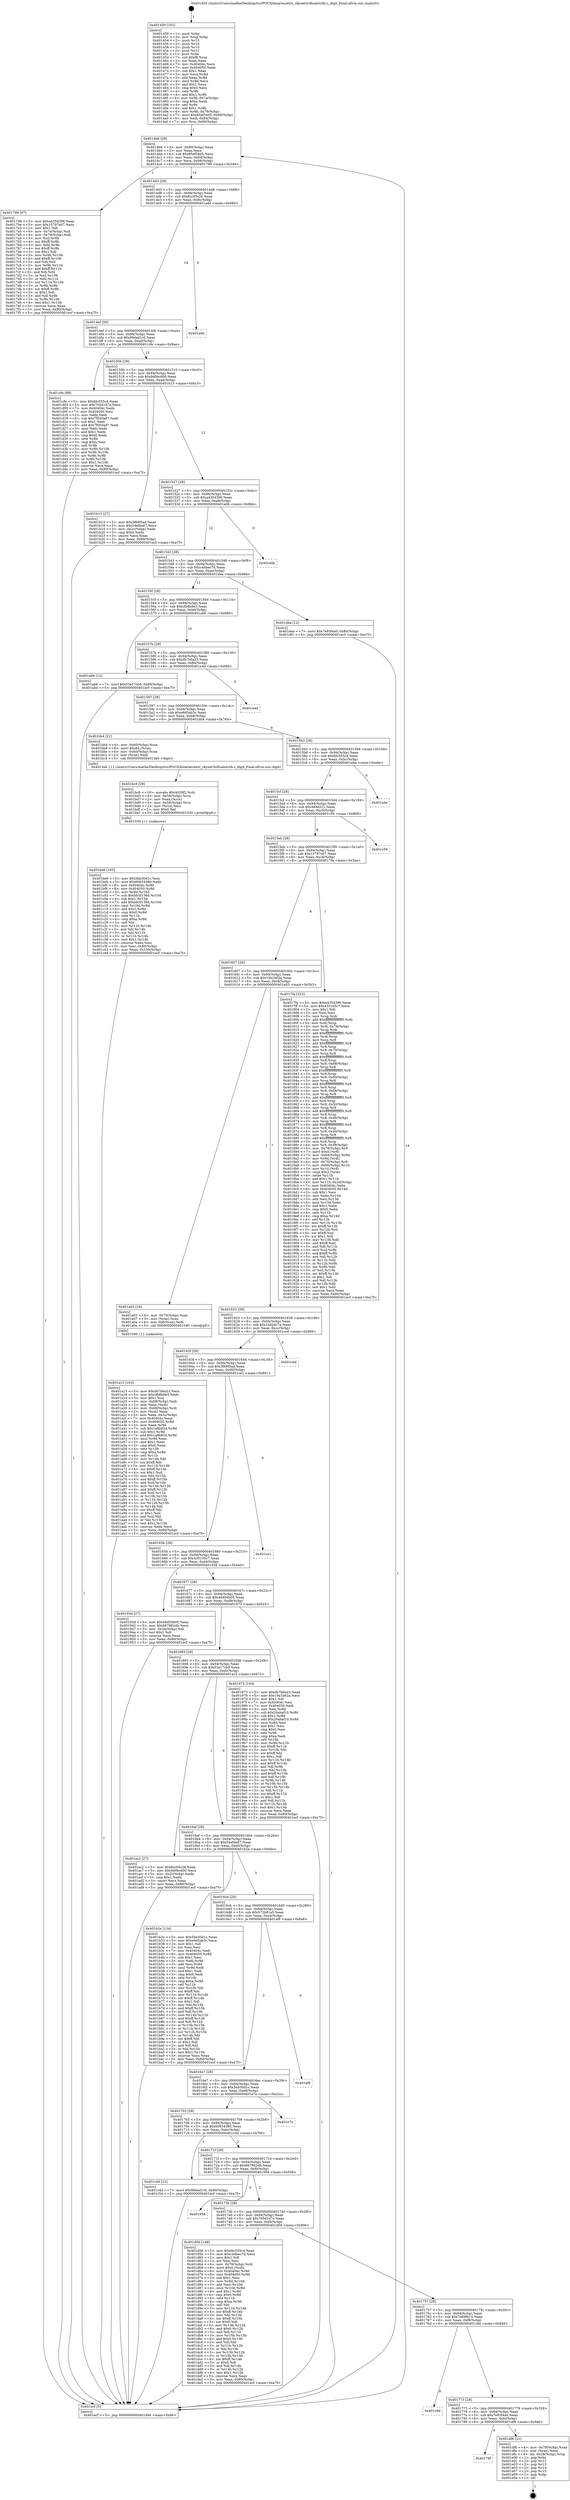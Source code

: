 digraph "0x401450" {
  label = "0x401450 (/mnt/c/Users/mathe/Desktop/tcc/POCII/binaries/extr_skynet3rdlualstrlib.c_digit_Final-ollvm.out::main(0))"
  labelloc = "t"
  node[shape=record]

  Entry [label="",width=0.3,height=0.3,shape=circle,fillcolor=black,style=filled]
  "0x4014b6" [label="{
     0x4014b6 [29]\l
     | [instrs]\l
     &nbsp;&nbsp;0x4014b6 \<+3\>: mov -0x80(%rbp),%eax\l
     &nbsp;&nbsp;0x4014b9 \<+2\>: mov %eax,%ecx\l
     &nbsp;&nbsp;0x4014bb \<+6\>: sub $0x85ef34d5,%ecx\l
     &nbsp;&nbsp;0x4014c1 \<+6\>: mov %eax,-0x94(%rbp)\l
     &nbsp;&nbsp;0x4014c7 \<+6\>: mov %ecx,-0x98(%rbp)\l
     &nbsp;&nbsp;0x4014cd \<+6\>: je 0000000000401799 \<main+0x349\>\l
  }"]
  "0x401799" [label="{
     0x401799 [97]\l
     | [instrs]\l
     &nbsp;&nbsp;0x401799 \<+5\>: mov $0xa4354396,%eax\l
     &nbsp;&nbsp;0x40179e \<+5\>: mov $0x15797e07,%ecx\l
     &nbsp;&nbsp;0x4017a3 \<+2\>: mov $0x1,%dl\l
     &nbsp;&nbsp;0x4017a5 \<+4\>: mov -0x7a(%rbp),%sil\l
     &nbsp;&nbsp;0x4017a9 \<+4\>: mov -0x79(%rbp),%dil\l
     &nbsp;&nbsp;0x4017ad \<+3\>: mov %sil,%r8b\l
     &nbsp;&nbsp;0x4017b0 \<+4\>: xor $0xff,%r8b\l
     &nbsp;&nbsp;0x4017b4 \<+3\>: mov %dil,%r9b\l
     &nbsp;&nbsp;0x4017b7 \<+4\>: xor $0xff,%r9b\l
     &nbsp;&nbsp;0x4017bb \<+3\>: xor $0x1,%dl\l
     &nbsp;&nbsp;0x4017be \<+3\>: mov %r8b,%r10b\l
     &nbsp;&nbsp;0x4017c1 \<+4\>: and $0xff,%r10b\l
     &nbsp;&nbsp;0x4017c5 \<+3\>: and %dl,%sil\l
     &nbsp;&nbsp;0x4017c8 \<+3\>: mov %r9b,%r11b\l
     &nbsp;&nbsp;0x4017cb \<+4\>: and $0xff,%r11b\l
     &nbsp;&nbsp;0x4017cf \<+3\>: and %dl,%dil\l
     &nbsp;&nbsp;0x4017d2 \<+3\>: or %sil,%r10b\l
     &nbsp;&nbsp;0x4017d5 \<+3\>: or %dil,%r11b\l
     &nbsp;&nbsp;0x4017d8 \<+3\>: xor %r11b,%r10b\l
     &nbsp;&nbsp;0x4017db \<+3\>: or %r9b,%r8b\l
     &nbsp;&nbsp;0x4017de \<+4\>: xor $0xff,%r8b\l
     &nbsp;&nbsp;0x4017e2 \<+3\>: or $0x1,%dl\l
     &nbsp;&nbsp;0x4017e5 \<+3\>: and %dl,%r8b\l
     &nbsp;&nbsp;0x4017e8 \<+3\>: or %r8b,%r10b\l
     &nbsp;&nbsp;0x4017eb \<+4\>: test $0x1,%r10b\l
     &nbsp;&nbsp;0x4017ef \<+3\>: cmovne %ecx,%eax\l
     &nbsp;&nbsp;0x4017f2 \<+3\>: mov %eax,-0x80(%rbp)\l
     &nbsp;&nbsp;0x4017f5 \<+5\>: jmp 0000000000401ecf \<main+0xa7f\>\l
  }"]
  "0x4014d3" [label="{
     0x4014d3 [28]\l
     | [instrs]\l
     &nbsp;&nbsp;0x4014d3 \<+5\>: jmp 00000000004014d8 \<main+0x88\>\l
     &nbsp;&nbsp;0x4014d8 \<+6\>: mov -0x94(%rbp),%eax\l
     &nbsp;&nbsp;0x4014de \<+5\>: sub $0x8cc05c26,%eax\l
     &nbsp;&nbsp;0x4014e3 \<+6\>: mov %eax,-0x9c(%rbp)\l
     &nbsp;&nbsp;0x4014e9 \<+6\>: je 0000000000401add \<main+0x68d\>\l
  }"]
  "0x401ecf" [label="{
     0x401ecf [5]\l
     | [instrs]\l
     &nbsp;&nbsp;0x401ecf \<+5\>: jmp 00000000004014b6 \<main+0x66\>\l
  }"]
  "0x401450" [label="{
     0x401450 [102]\l
     | [instrs]\l
     &nbsp;&nbsp;0x401450 \<+1\>: push %rbp\l
     &nbsp;&nbsp;0x401451 \<+3\>: mov %rsp,%rbp\l
     &nbsp;&nbsp;0x401454 \<+2\>: push %r15\l
     &nbsp;&nbsp;0x401456 \<+2\>: push %r14\l
     &nbsp;&nbsp;0x401458 \<+2\>: push %r13\l
     &nbsp;&nbsp;0x40145a \<+2\>: push %r12\l
     &nbsp;&nbsp;0x40145c \<+1\>: push %rbx\l
     &nbsp;&nbsp;0x40145d \<+7\>: sub $0xf8,%rsp\l
     &nbsp;&nbsp;0x401464 \<+2\>: xor %eax,%eax\l
     &nbsp;&nbsp;0x401466 \<+7\>: mov 0x40404c,%ecx\l
     &nbsp;&nbsp;0x40146d \<+7\>: mov 0x404050,%edx\l
     &nbsp;&nbsp;0x401474 \<+3\>: sub $0x1,%eax\l
     &nbsp;&nbsp;0x401477 \<+3\>: mov %ecx,%r8d\l
     &nbsp;&nbsp;0x40147a \<+3\>: add %eax,%r8d\l
     &nbsp;&nbsp;0x40147d \<+4\>: imul %r8d,%ecx\l
     &nbsp;&nbsp;0x401481 \<+3\>: and $0x1,%ecx\l
     &nbsp;&nbsp;0x401484 \<+3\>: cmp $0x0,%ecx\l
     &nbsp;&nbsp;0x401487 \<+4\>: sete %r9b\l
     &nbsp;&nbsp;0x40148b \<+4\>: and $0x1,%r9b\l
     &nbsp;&nbsp;0x40148f \<+4\>: mov %r9b,-0x7a(%rbp)\l
     &nbsp;&nbsp;0x401493 \<+3\>: cmp $0xa,%edx\l
     &nbsp;&nbsp;0x401496 \<+4\>: setl %r9b\l
     &nbsp;&nbsp;0x40149a \<+4\>: and $0x1,%r9b\l
     &nbsp;&nbsp;0x40149e \<+4\>: mov %r9b,-0x79(%rbp)\l
     &nbsp;&nbsp;0x4014a2 \<+7\>: movl $0x85ef34d5,-0x80(%rbp)\l
     &nbsp;&nbsp;0x4014a9 \<+6\>: mov %edi,-0x84(%rbp)\l
     &nbsp;&nbsp;0x4014af \<+7\>: mov %rsi,-0x90(%rbp)\l
  }"]
  Exit [label="",width=0.3,height=0.3,shape=circle,fillcolor=black,style=filled,peripheries=2]
  "0x401add" [label="{
     0x401add\l
  }", style=dashed]
  "0x4014ef" [label="{
     0x4014ef [28]\l
     | [instrs]\l
     &nbsp;&nbsp;0x4014ef \<+5\>: jmp 00000000004014f4 \<main+0xa4\>\l
     &nbsp;&nbsp;0x4014f4 \<+6\>: mov -0x94(%rbp),%eax\l
     &nbsp;&nbsp;0x4014fa \<+5\>: sub $0x98dad1c0,%eax\l
     &nbsp;&nbsp;0x4014ff \<+6\>: mov %eax,-0xa0(%rbp)\l
     &nbsp;&nbsp;0x401505 \<+6\>: je 0000000000401cfe \<main+0x8ae\>\l
  }"]
  "0x40178f" [label="{
     0x40178f\l
  }", style=dashed]
  "0x401cfe" [label="{
     0x401cfe [88]\l
     | [instrs]\l
     &nbsp;&nbsp;0x401cfe \<+5\>: mov $0xfdc555c4,%eax\l
     &nbsp;&nbsp;0x401d03 \<+5\>: mov $0x705d1d7e,%ecx\l
     &nbsp;&nbsp;0x401d08 \<+7\>: mov 0x40404c,%edx\l
     &nbsp;&nbsp;0x401d0f \<+7\>: mov 0x404050,%esi\l
     &nbsp;&nbsp;0x401d16 \<+2\>: mov %edx,%edi\l
     &nbsp;&nbsp;0x401d18 \<+6\>: sub $0x7f050a87,%edi\l
     &nbsp;&nbsp;0x401d1e \<+3\>: sub $0x1,%edi\l
     &nbsp;&nbsp;0x401d21 \<+6\>: add $0x7f050a87,%edi\l
     &nbsp;&nbsp;0x401d27 \<+3\>: imul %edi,%edx\l
     &nbsp;&nbsp;0x401d2a \<+3\>: and $0x1,%edx\l
     &nbsp;&nbsp;0x401d2d \<+3\>: cmp $0x0,%edx\l
     &nbsp;&nbsp;0x401d30 \<+4\>: sete %r8b\l
     &nbsp;&nbsp;0x401d34 \<+3\>: cmp $0xa,%esi\l
     &nbsp;&nbsp;0x401d37 \<+4\>: setl %r9b\l
     &nbsp;&nbsp;0x401d3b \<+3\>: mov %r8b,%r10b\l
     &nbsp;&nbsp;0x401d3e \<+3\>: and %r9b,%r10b\l
     &nbsp;&nbsp;0x401d41 \<+3\>: xor %r9b,%r8b\l
     &nbsp;&nbsp;0x401d44 \<+3\>: or %r8b,%r10b\l
     &nbsp;&nbsp;0x401d47 \<+4\>: test $0x1,%r10b\l
     &nbsp;&nbsp;0x401d4b \<+3\>: cmovne %ecx,%eax\l
     &nbsp;&nbsp;0x401d4e \<+3\>: mov %eax,-0x80(%rbp)\l
     &nbsp;&nbsp;0x401d51 \<+5\>: jmp 0000000000401ecf \<main+0xa7f\>\l
  }"]
  "0x40150b" [label="{
     0x40150b [28]\l
     | [instrs]\l
     &nbsp;&nbsp;0x40150b \<+5\>: jmp 0000000000401510 \<main+0xc0\>\l
     &nbsp;&nbsp;0x401510 \<+6\>: mov -0x94(%rbp),%eax\l
     &nbsp;&nbsp;0x401516 \<+5\>: sub $0x9d0bc600,%eax\l
     &nbsp;&nbsp;0x40151b \<+6\>: mov %eax,-0xa4(%rbp)\l
     &nbsp;&nbsp;0x401521 \<+6\>: je 0000000000401b13 \<main+0x6c3\>\l
  }"]
  "0x401df6" [label="{
     0x401df6 [21]\l
     | [instrs]\l
     &nbsp;&nbsp;0x401df6 \<+4\>: mov -0x78(%rbp),%rax\l
     &nbsp;&nbsp;0x401dfa \<+2\>: mov (%rax),%eax\l
     &nbsp;&nbsp;0x401dfc \<+4\>: lea -0x28(%rbp),%rsp\l
     &nbsp;&nbsp;0x401e00 \<+1\>: pop %rbx\l
     &nbsp;&nbsp;0x401e01 \<+2\>: pop %r12\l
     &nbsp;&nbsp;0x401e03 \<+2\>: pop %r13\l
     &nbsp;&nbsp;0x401e05 \<+2\>: pop %r14\l
     &nbsp;&nbsp;0x401e07 \<+2\>: pop %r15\l
     &nbsp;&nbsp;0x401e09 \<+1\>: pop %rbp\l
     &nbsp;&nbsp;0x401e0a \<+1\>: ret\l
  }"]
  "0x401b13" [label="{
     0x401b13 [27]\l
     | [instrs]\l
     &nbsp;&nbsp;0x401b13 \<+5\>: mov $0x3f68f5ad,%eax\l
     &nbsp;&nbsp;0x401b18 \<+5\>: mov $0x54efda67,%ecx\l
     &nbsp;&nbsp;0x401b1d \<+3\>: mov -0x2c(%rbp),%edx\l
     &nbsp;&nbsp;0x401b20 \<+3\>: cmp $0x0,%edx\l
     &nbsp;&nbsp;0x401b23 \<+3\>: cmove %ecx,%eax\l
     &nbsp;&nbsp;0x401b26 \<+3\>: mov %eax,-0x80(%rbp)\l
     &nbsp;&nbsp;0x401b29 \<+5\>: jmp 0000000000401ecf \<main+0xa7f\>\l
  }"]
  "0x401527" [label="{
     0x401527 [28]\l
     | [instrs]\l
     &nbsp;&nbsp;0x401527 \<+5\>: jmp 000000000040152c \<main+0xdc\>\l
     &nbsp;&nbsp;0x40152c \<+6\>: mov -0x94(%rbp),%eax\l
     &nbsp;&nbsp;0x401532 \<+5\>: sub $0xa4354396,%eax\l
     &nbsp;&nbsp;0x401537 \<+6\>: mov %eax,-0xa8(%rbp)\l
     &nbsp;&nbsp;0x40153d \<+6\>: je 0000000000401e0b \<main+0x9bb\>\l
  }"]
  "0x401773" [label="{
     0x401773 [28]\l
     | [instrs]\l
     &nbsp;&nbsp;0x401773 \<+5\>: jmp 0000000000401778 \<main+0x328\>\l
     &nbsp;&nbsp;0x401778 \<+6\>: mov -0x94(%rbp),%eax\l
     &nbsp;&nbsp;0x40177e \<+5\>: sub $0x7e93f4a0,%eax\l
     &nbsp;&nbsp;0x401783 \<+6\>: mov %eax,-0xfc(%rbp)\l
     &nbsp;&nbsp;0x401789 \<+6\>: je 0000000000401df6 \<main+0x9a6\>\l
  }"]
  "0x401e0b" [label="{
     0x401e0b\l
  }", style=dashed]
  "0x401543" [label="{
     0x401543 [28]\l
     | [instrs]\l
     &nbsp;&nbsp;0x401543 \<+5\>: jmp 0000000000401548 \<main+0xf8\>\l
     &nbsp;&nbsp;0x401548 \<+6\>: mov -0x94(%rbp),%eax\l
     &nbsp;&nbsp;0x40154e \<+5\>: sub $0xc44bec7d,%eax\l
     &nbsp;&nbsp;0x401553 \<+6\>: mov %eax,-0xac(%rbp)\l
     &nbsp;&nbsp;0x401559 \<+6\>: je 0000000000401dea \<main+0x99a\>\l
  }"]
  "0x401c9d" [label="{
     0x401c9d\l
  }", style=dashed]
  "0x401dea" [label="{
     0x401dea [12]\l
     | [instrs]\l
     &nbsp;&nbsp;0x401dea \<+7\>: movl $0x7e93f4a0,-0x80(%rbp)\l
     &nbsp;&nbsp;0x401df1 \<+5\>: jmp 0000000000401ecf \<main+0xa7f\>\l
  }"]
  "0x40155f" [label="{
     0x40155f [28]\l
     | [instrs]\l
     &nbsp;&nbsp;0x40155f \<+5\>: jmp 0000000000401564 \<main+0x114\>\l
     &nbsp;&nbsp;0x401564 \<+6\>: mov -0x94(%rbp),%eax\l
     &nbsp;&nbsp;0x40156a \<+5\>: sub $0xcfb8b9e3,%eax\l
     &nbsp;&nbsp;0x40156f \<+6\>: mov %eax,-0xb0(%rbp)\l
     &nbsp;&nbsp;0x401575 \<+6\>: je 0000000000401ab6 \<main+0x666\>\l
  }"]
  "0x401757" [label="{
     0x401757 [28]\l
     | [instrs]\l
     &nbsp;&nbsp;0x401757 \<+5\>: jmp 000000000040175c \<main+0x30c\>\l
     &nbsp;&nbsp;0x40175c \<+6\>: mov -0x94(%rbp),%eax\l
     &nbsp;&nbsp;0x401762 \<+5\>: sub $0x7b89f414,%eax\l
     &nbsp;&nbsp;0x401767 \<+6\>: mov %eax,-0xf8(%rbp)\l
     &nbsp;&nbsp;0x40176d \<+6\>: je 0000000000401c9d \<main+0x84d\>\l
  }"]
  "0x401ab6" [label="{
     0x401ab6 [12]\l
     | [instrs]\l
     &nbsp;&nbsp;0x401ab6 \<+7\>: movl $0x53a17cb0,-0x80(%rbp)\l
     &nbsp;&nbsp;0x401abd \<+5\>: jmp 0000000000401ecf \<main+0xa7f\>\l
  }"]
  "0x40157b" [label="{
     0x40157b [28]\l
     | [instrs]\l
     &nbsp;&nbsp;0x40157b \<+5\>: jmp 0000000000401580 \<main+0x130\>\l
     &nbsp;&nbsp;0x401580 \<+6\>: mov -0x94(%rbp),%eax\l
     &nbsp;&nbsp;0x401586 \<+5\>: sub $0xdb7b6a23,%eax\l
     &nbsp;&nbsp;0x40158b \<+6\>: mov %eax,-0xb4(%rbp)\l
     &nbsp;&nbsp;0x401591 \<+6\>: je 0000000000401e4d \<main+0x9fd\>\l
  }"]
  "0x401d56" [label="{
     0x401d56 [148]\l
     | [instrs]\l
     &nbsp;&nbsp;0x401d56 \<+5\>: mov $0xfdc555c4,%eax\l
     &nbsp;&nbsp;0x401d5b \<+5\>: mov $0xc44bec7d,%ecx\l
     &nbsp;&nbsp;0x401d60 \<+2\>: mov $0x1,%dl\l
     &nbsp;&nbsp;0x401d62 \<+2\>: xor %esi,%esi\l
     &nbsp;&nbsp;0x401d64 \<+4\>: mov -0x78(%rbp),%rdi\l
     &nbsp;&nbsp;0x401d68 \<+6\>: movl $0x0,(%rdi)\l
     &nbsp;&nbsp;0x401d6e \<+8\>: mov 0x40404c,%r8d\l
     &nbsp;&nbsp;0x401d76 \<+8\>: mov 0x404050,%r9d\l
     &nbsp;&nbsp;0x401d7e \<+3\>: sub $0x1,%esi\l
     &nbsp;&nbsp;0x401d81 \<+3\>: mov %r8d,%r10d\l
     &nbsp;&nbsp;0x401d84 \<+3\>: add %esi,%r10d\l
     &nbsp;&nbsp;0x401d87 \<+4\>: imul %r10d,%r8d\l
     &nbsp;&nbsp;0x401d8b \<+4\>: and $0x1,%r8d\l
     &nbsp;&nbsp;0x401d8f \<+4\>: cmp $0x0,%r8d\l
     &nbsp;&nbsp;0x401d93 \<+4\>: sete %r11b\l
     &nbsp;&nbsp;0x401d97 \<+4\>: cmp $0xa,%r9d\l
     &nbsp;&nbsp;0x401d9b \<+3\>: setl %bl\l
     &nbsp;&nbsp;0x401d9e \<+3\>: mov %r11b,%r14b\l
     &nbsp;&nbsp;0x401da1 \<+4\>: xor $0xff,%r14b\l
     &nbsp;&nbsp;0x401da5 \<+3\>: mov %bl,%r15b\l
     &nbsp;&nbsp;0x401da8 \<+4\>: xor $0xff,%r15b\l
     &nbsp;&nbsp;0x401dac \<+3\>: xor $0x0,%dl\l
     &nbsp;&nbsp;0x401daf \<+3\>: mov %r14b,%r12b\l
     &nbsp;&nbsp;0x401db2 \<+4\>: and $0x0,%r12b\l
     &nbsp;&nbsp;0x401db6 \<+3\>: and %dl,%r11b\l
     &nbsp;&nbsp;0x401db9 \<+3\>: mov %r15b,%r13b\l
     &nbsp;&nbsp;0x401dbc \<+4\>: and $0x0,%r13b\l
     &nbsp;&nbsp;0x401dc0 \<+2\>: and %dl,%bl\l
     &nbsp;&nbsp;0x401dc2 \<+3\>: or %r11b,%r12b\l
     &nbsp;&nbsp;0x401dc5 \<+3\>: or %bl,%r13b\l
     &nbsp;&nbsp;0x401dc8 \<+3\>: xor %r13b,%r12b\l
     &nbsp;&nbsp;0x401dcb \<+3\>: or %r15b,%r14b\l
     &nbsp;&nbsp;0x401dce \<+4\>: xor $0xff,%r14b\l
     &nbsp;&nbsp;0x401dd2 \<+3\>: or $0x0,%dl\l
     &nbsp;&nbsp;0x401dd5 \<+3\>: and %dl,%r14b\l
     &nbsp;&nbsp;0x401dd8 \<+3\>: or %r14b,%r12b\l
     &nbsp;&nbsp;0x401ddb \<+4\>: test $0x1,%r12b\l
     &nbsp;&nbsp;0x401ddf \<+3\>: cmovne %ecx,%eax\l
     &nbsp;&nbsp;0x401de2 \<+3\>: mov %eax,-0x80(%rbp)\l
     &nbsp;&nbsp;0x401de5 \<+5\>: jmp 0000000000401ecf \<main+0xa7f\>\l
  }"]
  "0x401e4d" [label="{
     0x401e4d\l
  }", style=dashed]
  "0x401597" [label="{
     0x401597 [28]\l
     | [instrs]\l
     &nbsp;&nbsp;0x401597 \<+5\>: jmp 000000000040159c \<main+0x14c\>\l
     &nbsp;&nbsp;0x40159c \<+6\>: mov -0x94(%rbp),%eax\l
     &nbsp;&nbsp;0x4015a2 \<+5\>: sub $0xe6d5ab3c,%eax\l
     &nbsp;&nbsp;0x4015a7 \<+6\>: mov %eax,-0xb8(%rbp)\l
     &nbsp;&nbsp;0x4015ad \<+6\>: je 0000000000401bb4 \<main+0x764\>\l
  }"]
  "0x40173b" [label="{
     0x40173b [28]\l
     | [instrs]\l
     &nbsp;&nbsp;0x40173b \<+5\>: jmp 0000000000401740 \<main+0x2f0\>\l
     &nbsp;&nbsp;0x401740 \<+6\>: mov -0x94(%rbp),%eax\l
     &nbsp;&nbsp;0x401746 \<+5\>: sub $0x705d1d7e,%eax\l
     &nbsp;&nbsp;0x40174b \<+6\>: mov %eax,-0xf4(%rbp)\l
     &nbsp;&nbsp;0x401751 \<+6\>: je 0000000000401d56 \<main+0x906\>\l
  }"]
  "0x401bb4" [label="{
     0x401bb4 [21]\l
     | [instrs]\l
     &nbsp;&nbsp;0x401bb4 \<+4\>: mov -0x60(%rbp),%rax\l
     &nbsp;&nbsp;0x401bb8 \<+6\>: movl $0x64,(%rax)\l
     &nbsp;&nbsp;0x401bbe \<+4\>: mov -0x60(%rbp),%rax\l
     &nbsp;&nbsp;0x401bc2 \<+2\>: mov (%rax),%edi\l
     &nbsp;&nbsp;0x401bc4 \<+5\>: call 00000000004013a0 \<digit\>\l
     | [calls]\l
     &nbsp;&nbsp;0x4013a0 \{1\} (/mnt/c/Users/mathe/Desktop/tcc/POCII/binaries/extr_skynet3rdlualstrlib.c_digit_Final-ollvm.out::digit)\l
  }"]
  "0x4015b3" [label="{
     0x4015b3 [28]\l
     | [instrs]\l
     &nbsp;&nbsp;0x4015b3 \<+5\>: jmp 00000000004015b8 \<main+0x168\>\l
     &nbsp;&nbsp;0x4015b8 \<+6\>: mov -0x94(%rbp),%eax\l
     &nbsp;&nbsp;0x4015be \<+5\>: sub $0xfdc555c4,%eax\l
     &nbsp;&nbsp;0x4015c3 \<+6\>: mov %eax,-0xbc(%rbp)\l
     &nbsp;&nbsp;0x4015c9 \<+6\>: je 0000000000401ebe \<main+0xa6e\>\l
  }"]
  "0x401958" [label="{
     0x401958\l
  }", style=dashed]
  "0x401ebe" [label="{
     0x401ebe\l
  }", style=dashed]
  "0x4015cf" [label="{
     0x4015cf [28]\l
     | [instrs]\l
     &nbsp;&nbsp;0x4015cf \<+5\>: jmp 00000000004015d4 \<main+0x184\>\l
     &nbsp;&nbsp;0x4015d4 \<+6\>: mov -0x94(%rbp),%eax\l
     &nbsp;&nbsp;0x4015da \<+5\>: sub $0x489d221,%eax\l
     &nbsp;&nbsp;0x4015df \<+6\>: mov %eax,-0xc0(%rbp)\l
     &nbsp;&nbsp;0x4015e5 \<+6\>: je 0000000000401c59 \<main+0x809\>\l
  }"]
  "0x40171f" [label="{
     0x40171f [28]\l
     | [instrs]\l
     &nbsp;&nbsp;0x40171f \<+5\>: jmp 0000000000401724 \<main+0x2d4\>\l
     &nbsp;&nbsp;0x401724 \<+6\>: mov -0x94(%rbp),%eax\l
     &nbsp;&nbsp;0x40172a \<+5\>: sub $0x667862db,%eax\l
     &nbsp;&nbsp;0x40172f \<+6\>: mov %eax,-0xf0(%rbp)\l
     &nbsp;&nbsp;0x401735 \<+6\>: je 0000000000401958 \<main+0x508\>\l
  }"]
  "0x401c59" [label="{
     0x401c59\l
  }", style=dashed]
  "0x4015eb" [label="{
     0x4015eb [28]\l
     | [instrs]\l
     &nbsp;&nbsp;0x4015eb \<+5\>: jmp 00000000004015f0 \<main+0x1a0\>\l
     &nbsp;&nbsp;0x4015f0 \<+6\>: mov -0x94(%rbp),%eax\l
     &nbsp;&nbsp;0x4015f6 \<+5\>: sub $0x15797e07,%eax\l
     &nbsp;&nbsp;0x4015fb \<+6\>: mov %eax,-0xc4(%rbp)\l
     &nbsp;&nbsp;0x401601 \<+6\>: je 00000000004017fa \<main+0x3aa\>\l
  }"]
  "0x401c4d" [label="{
     0x401c4d [12]\l
     | [instrs]\l
     &nbsp;&nbsp;0x401c4d \<+7\>: movl $0x98dad1c0,-0x80(%rbp)\l
     &nbsp;&nbsp;0x401c54 \<+5\>: jmp 0000000000401ecf \<main+0xa7f\>\l
  }"]
  "0x4017fa" [label="{
     0x4017fa [323]\l
     | [instrs]\l
     &nbsp;&nbsp;0x4017fa \<+5\>: mov $0xa4354396,%eax\l
     &nbsp;&nbsp;0x4017ff \<+5\>: mov $0x435105c7,%ecx\l
     &nbsp;&nbsp;0x401804 \<+2\>: mov $0x1,%dl\l
     &nbsp;&nbsp;0x401806 \<+2\>: xor %esi,%esi\l
     &nbsp;&nbsp;0x401808 \<+3\>: mov %rsp,%rdi\l
     &nbsp;&nbsp;0x40180b \<+4\>: add $0xfffffffffffffff0,%rdi\l
     &nbsp;&nbsp;0x40180f \<+3\>: mov %rdi,%rsp\l
     &nbsp;&nbsp;0x401812 \<+4\>: mov %rdi,-0x78(%rbp)\l
     &nbsp;&nbsp;0x401816 \<+3\>: mov %rsp,%rdi\l
     &nbsp;&nbsp;0x401819 \<+4\>: add $0xfffffffffffffff0,%rdi\l
     &nbsp;&nbsp;0x40181d \<+3\>: mov %rdi,%rsp\l
     &nbsp;&nbsp;0x401820 \<+3\>: mov %rsp,%r8\l
     &nbsp;&nbsp;0x401823 \<+4\>: add $0xfffffffffffffff0,%r8\l
     &nbsp;&nbsp;0x401827 \<+3\>: mov %r8,%rsp\l
     &nbsp;&nbsp;0x40182a \<+4\>: mov %r8,-0x70(%rbp)\l
     &nbsp;&nbsp;0x40182e \<+3\>: mov %rsp,%r8\l
     &nbsp;&nbsp;0x401831 \<+4\>: add $0xfffffffffffffff0,%r8\l
     &nbsp;&nbsp;0x401835 \<+3\>: mov %r8,%rsp\l
     &nbsp;&nbsp;0x401838 \<+4\>: mov %r8,-0x68(%rbp)\l
     &nbsp;&nbsp;0x40183c \<+3\>: mov %rsp,%r8\l
     &nbsp;&nbsp;0x40183f \<+4\>: add $0xfffffffffffffff0,%r8\l
     &nbsp;&nbsp;0x401843 \<+3\>: mov %r8,%rsp\l
     &nbsp;&nbsp;0x401846 \<+4\>: mov %r8,-0x60(%rbp)\l
     &nbsp;&nbsp;0x40184a \<+3\>: mov %rsp,%r8\l
     &nbsp;&nbsp;0x40184d \<+4\>: add $0xfffffffffffffff0,%r8\l
     &nbsp;&nbsp;0x401851 \<+3\>: mov %r8,%rsp\l
     &nbsp;&nbsp;0x401854 \<+4\>: mov %r8,-0x58(%rbp)\l
     &nbsp;&nbsp;0x401858 \<+3\>: mov %rsp,%r8\l
     &nbsp;&nbsp;0x40185b \<+4\>: add $0xfffffffffffffff0,%r8\l
     &nbsp;&nbsp;0x40185f \<+3\>: mov %r8,%rsp\l
     &nbsp;&nbsp;0x401862 \<+4\>: mov %r8,-0x50(%rbp)\l
     &nbsp;&nbsp;0x401866 \<+3\>: mov %rsp,%r8\l
     &nbsp;&nbsp;0x401869 \<+4\>: add $0xfffffffffffffff0,%r8\l
     &nbsp;&nbsp;0x40186d \<+3\>: mov %r8,%rsp\l
     &nbsp;&nbsp;0x401870 \<+4\>: mov %r8,-0x48(%rbp)\l
     &nbsp;&nbsp;0x401874 \<+3\>: mov %rsp,%r8\l
     &nbsp;&nbsp;0x401877 \<+4\>: add $0xfffffffffffffff0,%r8\l
     &nbsp;&nbsp;0x40187b \<+3\>: mov %r8,%rsp\l
     &nbsp;&nbsp;0x40187e \<+4\>: mov %r8,-0x40(%rbp)\l
     &nbsp;&nbsp;0x401882 \<+3\>: mov %rsp,%r8\l
     &nbsp;&nbsp;0x401885 \<+4\>: add $0xfffffffffffffff0,%r8\l
     &nbsp;&nbsp;0x401889 \<+3\>: mov %r8,%rsp\l
     &nbsp;&nbsp;0x40188c \<+4\>: mov %r8,-0x38(%rbp)\l
     &nbsp;&nbsp;0x401890 \<+4\>: mov -0x78(%rbp),%r8\l
     &nbsp;&nbsp;0x401894 \<+7\>: movl $0x0,(%r8)\l
     &nbsp;&nbsp;0x40189b \<+7\>: mov -0x84(%rbp),%r9d\l
     &nbsp;&nbsp;0x4018a2 \<+3\>: mov %r9d,(%rdi)\l
     &nbsp;&nbsp;0x4018a5 \<+4\>: mov -0x70(%rbp),%r8\l
     &nbsp;&nbsp;0x4018a9 \<+7\>: mov -0x90(%rbp),%r10\l
     &nbsp;&nbsp;0x4018b0 \<+3\>: mov %r10,(%r8)\l
     &nbsp;&nbsp;0x4018b3 \<+3\>: cmpl $0x2,(%rdi)\l
     &nbsp;&nbsp;0x4018b6 \<+4\>: setne %r11b\l
     &nbsp;&nbsp;0x4018ba \<+4\>: and $0x1,%r11b\l
     &nbsp;&nbsp;0x4018be \<+4\>: mov %r11b,-0x2d(%rbp)\l
     &nbsp;&nbsp;0x4018c2 \<+7\>: mov 0x40404c,%ebx\l
     &nbsp;&nbsp;0x4018c9 \<+8\>: mov 0x404050,%r14d\l
     &nbsp;&nbsp;0x4018d1 \<+3\>: sub $0x1,%esi\l
     &nbsp;&nbsp;0x4018d4 \<+3\>: mov %ebx,%r15d\l
     &nbsp;&nbsp;0x4018d7 \<+3\>: add %esi,%r15d\l
     &nbsp;&nbsp;0x4018da \<+4\>: imul %r15d,%ebx\l
     &nbsp;&nbsp;0x4018de \<+3\>: and $0x1,%ebx\l
     &nbsp;&nbsp;0x4018e1 \<+3\>: cmp $0x0,%ebx\l
     &nbsp;&nbsp;0x4018e4 \<+4\>: sete %r11b\l
     &nbsp;&nbsp;0x4018e8 \<+4\>: cmp $0xa,%r14d\l
     &nbsp;&nbsp;0x4018ec \<+4\>: setl %r12b\l
     &nbsp;&nbsp;0x4018f0 \<+3\>: mov %r11b,%r13b\l
     &nbsp;&nbsp;0x4018f3 \<+4\>: xor $0xff,%r13b\l
     &nbsp;&nbsp;0x4018f7 \<+3\>: mov %r12b,%sil\l
     &nbsp;&nbsp;0x4018fa \<+4\>: xor $0xff,%sil\l
     &nbsp;&nbsp;0x4018fe \<+3\>: xor $0x1,%dl\l
     &nbsp;&nbsp;0x401901 \<+3\>: mov %r13b,%dil\l
     &nbsp;&nbsp;0x401904 \<+4\>: and $0xff,%dil\l
     &nbsp;&nbsp;0x401908 \<+3\>: and %dl,%r11b\l
     &nbsp;&nbsp;0x40190b \<+3\>: mov %sil,%r8b\l
     &nbsp;&nbsp;0x40190e \<+4\>: and $0xff,%r8b\l
     &nbsp;&nbsp;0x401912 \<+3\>: and %dl,%r12b\l
     &nbsp;&nbsp;0x401915 \<+3\>: or %r11b,%dil\l
     &nbsp;&nbsp;0x401918 \<+3\>: or %r12b,%r8b\l
     &nbsp;&nbsp;0x40191b \<+3\>: xor %r8b,%dil\l
     &nbsp;&nbsp;0x40191e \<+3\>: or %sil,%r13b\l
     &nbsp;&nbsp;0x401921 \<+4\>: xor $0xff,%r13b\l
     &nbsp;&nbsp;0x401925 \<+3\>: or $0x1,%dl\l
     &nbsp;&nbsp;0x401928 \<+3\>: and %dl,%r13b\l
     &nbsp;&nbsp;0x40192b \<+3\>: or %r13b,%dil\l
     &nbsp;&nbsp;0x40192e \<+4\>: test $0x1,%dil\l
     &nbsp;&nbsp;0x401932 \<+3\>: cmovne %ecx,%eax\l
     &nbsp;&nbsp;0x401935 \<+3\>: mov %eax,-0x80(%rbp)\l
     &nbsp;&nbsp;0x401938 \<+5\>: jmp 0000000000401ecf \<main+0xa7f\>\l
  }"]
  "0x401607" [label="{
     0x401607 [28]\l
     | [instrs]\l
     &nbsp;&nbsp;0x401607 \<+5\>: jmp 000000000040160c \<main+0x1bc\>\l
     &nbsp;&nbsp;0x40160c \<+6\>: mov -0x94(%rbp),%eax\l
     &nbsp;&nbsp;0x401612 \<+5\>: sub $0x19a1b62a,%eax\l
     &nbsp;&nbsp;0x401617 \<+6\>: mov %eax,-0xc8(%rbp)\l
     &nbsp;&nbsp;0x40161d \<+6\>: je 0000000000401a03 \<main+0x5b3\>\l
  }"]
  "0x401703" [label="{
     0x401703 [28]\l
     | [instrs]\l
     &nbsp;&nbsp;0x401703 \<+5\>: jmp 0000000000401708 \<main+0x2b8\>\l
     &nbsp;&nbsp;0x401708 \<+6\>: mov -0x94(%rbp),%eax\l
     &nbsp;&nbsp;0x40170e \<+5\>: sub $0x60634380,%eax\l
     &nbsp;&nbsp;0x401713 \<+6\>: mov %eax,-0xec(%rbp)\l
     &nbsp;&nbsp;0x401719 \<+6\>: je 0000000000401c4d \<main+0x7fd\>\l
  }"]
  "0x401e7a" [label="{
     0x401e7a\l
  }", style=dashed]
  "0x401a03" [label="{
     0x401a03 [16]\l
     | [instrs]\l
     &nbsp;&nbsp;0x401a03 \<+4\>: mov -0x70(%rbp),%rax\l
     &nbsp;&nbsp;0x401a07 \<+3\>: mov (%rax),%rax\l
     &nbsp;&nbsp;0x401a0a \<+4\>: mov 0x8(%rax),%rdi\l
     &nbsp;&nbsp;0x401a0e \<+5\>: call 0000000000401040 \<atoi@plt\>\l
     | [calls]\l
     &nbsp;&nbsp;0x401040 \{1\} (unknown)\l
  }"]
  "0x401623" [label="{
     0x401623 [28]\l
     | [instrs]\l
     &nbsp;&nbsp;0x401623 \<+5\>: jmp 0000000000401628 \<main+0x1d8\>\l
     &nbsp;&nbsp;0x401628 \<+6\>: mov -0x94(%rbp),%eax\l
     &nbsp;&nbsp;0x40162e \<+5\>: sub $0x1bd24c7e,%eax\l
     &nbsp;&nbsp;0x401633 \<+6\>: mov %eax,-0xcc(%rbp)\l
     &nbsp;&nbsp;0x401639 \<+6\>: je 0000000000401ced \<main+0x89d\>\l
  }"]
  "0x4016e7" [label="{
     0x4016e7 [28]\l
     | [instrs]\l
     &nbsp;&nbsp;0x4016e7 \<+5\>: jmp 00000000004016ec \<main+0x29c\>\l
     &nbsp;&nbsp;0x4016ec \<+6\>: mov -0x94(%rbp),%eax\l
     &nbsp;&nbsp;0x4016f2 \<+5\>: sub $0x5bb30d1c,%eax\l
     &nbsp;&nbsp;0x4016f7 \<+6\>: mov %eax,-0xe8(%rbp)\l
     &nbsp;&nbsp;0x4016fd \<+6\>: je 0000000000401e7a \<main+0xa2a\>\l
  }"]
  "0x401ced" [label="{
     0x401ced\l
  }", style=dashed]
  "0x40163f" [label="{
     0x40163f [28]\l
     | [instrs]\l
     &nbsp;&nbsp;0x40163f \<+5\>: jmp 0000000000401644 \<main+0x1f4\>\l
     &nbsp;&nbsp;0x401644 \<+6\>: mov -0x94(%rbp),%eax\l
     &nbsp;&nbsp;0x40164a \<+5\>: sub $0x3f68f5ad,%eax\l
     &nbsp;&nbsp;0x40164f \<+6\>: mov %eax,-0xd0(%rbp)\l
     &nbsp;&nbsp;0x401655 \<+6\>: je 0000000000401ce1 \<main+0x891\>\l
  }"]
  "0x401af8" [label="{
     0x401af8\l
  }", style=dashed]
  "0x401ce1" [label="{
     0x401ce1\l
  }", style=dashed]
  "0x40165b" [label="{
     0x40165b [28]\l
     | [instrs]\l
     &nbsp;&nbsp;0x40165b \<+5\>: jmp 0000000000401660 \<main+0x210\>\l
     &nbsp;&nbsp;0x401660 \<+6\>: mov -0x94(%rbp),%eax\l
     &nbsp;&nbsp;0x401666 \<+5\>: sub $0x435105c7,%eax\l
     &nbsp;&nbsp;0x40166b \<+6\>: mov %eax,-0xd4(%rbp)\l
     &nbsp;&nbsp;0x401671 \<+6\>: je 000000000040193d \<main+0x4ed\>\l
  }"]
  "0x401be6" [label="{
     0x401be6 [103]\l
     | [instrs]\l
     &nbsp;&nbsp;0x401be6 \<+5\>: mov $0x5bb30d1c,%esi\l
     &nbsp;&nbsp;0x401beb \<+5\>: mov $0x60634380,%edx\l
     &nbsp;&nbsp;0x401bf0 \<+8\>: mov 0x40404c,%r8d\l
     &nbsp;&nbsp;0x401bf8 \<+8\>: mov 0x404050,%r9d\l
     &nbsp;&nbsp;0x401c00 \<+3\>: mov %r8d,%r10d\l
     &nbsp;&nbsp;0x401c03 \<+7\>: sub $0xbb3f136d,%r10d\l
     &nbsp;&nbsp;0x401c0a \<+4\>: sub $0x1,%r10d\l
     &nbsp;&nbsp;0x401c0e \<+7\>: add $0xbb3f136d,%r10d\l
     &nbsp;&nbsp;0x401c15 \<+4\>: imul %r10d,%r8d\l
     &nbsp;&nbsp;0x401c19 \<+4\>: and $0x1,%r8d\l
     &nbsp;&nbsp;0x401c1d \<+4\>: cmp $0x0,%r8d\l
     &nbsp;&nbsp;0x401c21 \<+4\>: sete %r11b\l
     &nbsp;&nbsp;0x401c25 \<+4\>: cmp $0xa,%r9d\l
     &nbsp;&nbsp;0x401c29 \<+3\>: setl %bl\l
     &nbsp;&nbsp;0x401c2c \<+3\>: mov %r11b,%r14b\l
     &nbsp;&nbsp;0x401c2f \<+3\>: and %bl,%r14b\l
     &nbsp;&nbsp;0x401c32 \<+3\>: xor %bl,%r11b\l
     &nbsp;&nbsp;0x401c35 \<+3\>: or %r11b,%r14b\l
     &nbsp;&nbsp;0x401c38 \<+4\>: test $0x1,%r14b\l
     &nbsp;&nbsp;0x401c3c \<+3\>: cmovne %edx,%esi\l
     &nbsp;&nbsp;0x401c3f \<+3\>: mov %esi,-0x80(%rbp)\l
     &nbsp;&nbsp;0x401c42 \<+6\>: mov %eax,-0x100(%rbp)\l
     &nbsp;&nbsp;0x401c48 \<+5\>: jmp 0000000000401ecf \<main+0xa7f\>\l
  }"]
  "0x40193d" [label="{
     0x40193d [27]\l
     | [instrs]\l
     &nbsp;&nbsp;0x40193d \<+5\>: mov $0x46d50b05,%eax\l
     &nbsp;&nbsp;0x401942 \<+5\>: mov $0x667862db,%ecx\l
     &nbsp;&nbsp;0x401947 \<+3\>: mov -0x2d(%rbp),%dl\l
     &nbsp;&nbsp;0x40194a \<+3\>: test $0x1,%dl\l
     &nbsp;&nbsp;0x40194d \<+3\>: cmovne %ecx,%eax\l
     &nbsp;&nbsp;0x401950 \<+3\>: mov %eax,-0x80(%rbp)\l
     &nbsp;&nbsp;0x401953 \<+5\>: jmp 0000000000401ecf \<main+0xa7f\>\l
  }"]
  "0x401677" [label="{
     0x401677 [28]\l
     | [instrs]\l
     &nbsp;&nbsp;0x401677 \<+5\>: jmp 000000000040167c \<main+0x22c\>\l
     &nbsp;&nbsp;0x40167c \<+6\>: mov -0x94(%rbp),%eax\l
     &nbsp;&nbsp;0x401682 \<+5\>: sub $0x46d50b05,%eax\l
     &nbsp;&nbsp;0x401687 \<+6\>: mov %eax,-0xd8(%rbp)\l
     &nbsp;&nbsp;0x40168d \<+6\>: je 0000000000401973 \<main+0x523\>\l
  }"]
  "0x401bc9" [label="{
     0x401bc9 [29]\l
     | [instrs]\l
     &nbsp;&nbsp;0x401bc9 \<+10\>: movabs $0x4020f2,%rdi\l
     &nbsp;&nbsp;0x401bd3 \<+4\>: mov -0x58(%rbp),%rcx\l
     &nbsp;&nbsp;0x401bd7 \<+2\>: mov %eax,(%rcx)\l
     &nbsp;&nbsp;0x401bd9 \<+4\>: mov -0x58(%rbp),%rcx\l
     &nbsp;&nbsp;0x401bdd \<+2\>: mov (%rcx),%esi\l
     &nbsp;&nbsp;0x401bdf \<+2\>: mov $0x0,%al\l
     &nbsp;&nbsp;0x401be1 \<+5\>: call 0000000000401030 \<printf@plt\>\l
     | [calls]\l
     &nbsp;&nbsp;0x401030 \{1\} (unknown)\l
  }"]
  "0x401973" [label="{
     0x401973 [144]\l
     | [instrs]\l
     &nbsp;&nbsp;0x401973 \<+5\>: mov $0xdb7b6a23,%eax\l
     &nbsp;&nbsp;0x401978 \<+5\>: mov $0x19a1b62a,%ecx\l
     &nbsp;&nbsp;0x40197d \<+2\>: mov $0x1,%dl\l
     &nbsp;&nbsp;0x40197f \<+7\>: mov 0x40404c,%esi\l
     &nbsp;&nbsp;0x401986 \<+7\>: mov 0x404050,%edi\l
     &nbsp;&nbsp;0x40198d \<+3\>: mov %esi,%r8d\l
     &nbsp;&nbsp;0x401990 \<+7\>: sub $0x20abaf10,%r8d\l
     &nbsp;&nbsp;0x401997 \<+4\>: sub $0x1,%r8d\l
     &nbsp;&nbsp;0x40199b \<+7\>: add $0x20abaf10,%r8d\l
     &nbsp;&nbsp;0x4019a2 \<+4\>: imul %r8d,%esi\l
     &nbsp;&nbsp;0x4019a6 \<+3\>: and $0x1,%esi\l
     &nbsp;&nbsp;0x4019a9 \<+3\>: cmp $0x0,%esi\l
     &nbsp;&nbsp;0x4019ac \<+4\>: sete %r9b\l
     &nbsp;&nbsp;0x4019b0 \<+3\>: cmp $0xa,%edi\l
     &nbsp;&nbsp;0x4019b3 \<+4\>: setl %r10b\l
     &nbsp;&nbsp;0x4019b7 \<+3\>: mov %r9b,%r11b\l
     &nbsp;&nbsp;0x4019ba \<+4\>: xor $0xff,%r11b\l
     &nbsp;&nbsp;0x4019be \<+3\>: mov %r10b,%bl\l
     &nbsp;&nbsp;0x4019c1 \<+3\>: xor $0xff,%bl\l
     &nbsp;&nbsp;0x4019c4 \<+3\>: xor $0x1,%dl\l
     &nbsp;&nbsp;0x4019c7 \<+3\>: mov %r11b,%r14b\l
     &nbsp;&nbsp;0x4019ca \<+4\>: and $0xff,%r14b\l
     &nbsp;&nbsp;0x4019ce \<+3\>: and %dl,%r9b\l
     &nbsp;&nbsp;0x4019d1 \<+3\>: mov %bl,%r15b\l
     &nbsp;&nbsp;0x4019d4 \<+4\>: and $0xff,%r15b\l
     &nbsp;&nbsp;0x4019d8 \<+3\>: and %dl,%r10b\l
     &nbsp;&nbsp;0x4019db \<+3\>: or %r9b,%r14b\l
     &nbsp;&nbsp;0x4019de \<+3\>: or %r10b,%r15b\l
     &nbsp;&nbsp;0x4019e1 \<+3\>: xor %r15b,%r14b\l
     &nbsp;&nbsp;0x4019e4 \<+3\>: or %bl,%r11b\l
     &nbsp;&nbsp;0x4019e7 \<+4\>: xor $0xff,%r11b\l
     &nbsp;&nbsp;0x4019eb \<+3\>: or $0x1,%dl\l
     &nbsp;&nbsp;0x4019ee \<+3\>: and %dl,%r11b\l
     &nbsp;&nbsp;0x4019f1 \<+3\>: or %r11b,%r14b\l
     &nbsp;&nbsp;0x4019f4 \<+4\>: test $0x1,%r14b\l
     &nbsp;&nbsp;0x4019f8 \<+3\>: cmovne %ecx,%eax\l
     &nbsp;&nbsp;0x4019fb \<+3\>: mov %eax,-0x80(%rbp)\l
     &nbsp;&nbsp;0x4019fe \<+5\>: jmp 0000000000401ecf \<main+0xa7f\>\l
  }"]
  "0x401693" [label="{
     0x401693 [28]\l
     | [instrs]\l
     &nbsp;&nbsp;0x401693 \<+5\>: jmp 0000000000401698 \<main+0x248\>\l
     &nbsp;&nbsp;0x401698 \<+6\>: mov -0x94(%rbp),%eax\l
     &nbsp;&nbsp;0x40169e \<+5\>: sub $0x53a17cb0,%eax\l
     &nbsp;&nbsp;0x4016a3 \<+6\>: mov %eax,-0xdc(%rbp)\l
     &nbsp;&nbsp;0x4016a9 \<+6\>: je 0000000000401ac2 \<main+0x672\>\l
  }"]
  "0x401a13" [label="{
     0x401a13 [163]\l
     | [instrs]\l
     &nbsp;&nbsp;0x401a13 \<+5\>: mov $0xdb7b6a23,%ecx\l
     &nbsp;&nbsp;0x401a18 \<+5\>: mov $0xcfb8b9e3,%edx\l
     &nbsp;&nbsp;0x401a1d \<+3\>: mov $0x1,%sil\l
     &nbsp;&nbsp;0x401a20 \<+4\>: mov -0x68(%rbp),%rdi\l
     &nbsp;&nbsp;0x401a24 \<+2\>: mov %eax,(%rdi)\l
     &nbsp;&nbsp;0x401a26 \<+4\>: mov -0x68(%rbp),%rdi\l
     &nbsp;&nbsp;0x401a2a \<+2\>: mov (%rdi),%eax\l
     &nbsp;&nbsp;0x401a2c \<+3\>: mov %eax,-0x2c(%rbp)\l
     &nbsp;&nbsp;0x401a2f \<+7\>: mov 0x40404c,%eax\l
     &nbsp;&nbsp;0x401a36 \<+8\>: mov 0x404050,%r8d\l
     &nbsp;&nbsp;0x401a3e \<+3\>: mov %eax,%r9d\l
     &nbsp;&nbsp;0x401a41 \<+7\>: sub $0x1a8b82d,%r9d\l
     &nbsp;&nbsp;0x401a48 \<+4\>: sub $0x1,%r9d\l
     &nbsp;&nbsp;0x401a4c \<+7\>: add $0x1a8b82d,%r9d\l
     &nbsp;&nbsp;0x401a53 \<+4\>: imul %r9d,%eax\l
     &nbsp;&nbsp;0x401a57 \<+3\>: and $0x1,%eax\l
     &nbsp;&nbsp;0x401a5a \<+3\>: cmp $0x0,%eax\l
     &nbsp;&nbsp;0x401a5d \<+4\>: sete %r10b\l
     &nbsp;&nbsp;0x401a61 \<+4\>: cmp $0xa,%r8d\l
     &nbsp;&nbsp;0x401a65 \<+4\>: setl %r11b\l
     &nbsp;&nbsp;0x401a69 \<+3\>: mov %r10b,%bl\l
     &nbsp;&nbsp;0x401a6c \<+3\>: xor $0xff,%bl\l
     &nbsp;&nbsp;0x401a6f \<+3\>: mov %r11b,%r14b\l
     &nbsp;&nbsp;0x401a72 \<+4\>: xor $0xff,%r14b\l
     &nbsp;&nbsp;0x401a76 \<+4\>: xor $0x1,%sil\l
     &nbsp;&nbsp;0x401a7a \<+3\>: mov %bl,%r15b\l
     &nbsp;&nbsp;0x401a7d \<+4\>: and $0xff,%r15b\l
     &nbsp;&nbsp;0x401a81 \<+3\>: and %sil,%r10b\l
     &nbsp;&nbsp;0x401a84 \<+3\>: mov %r14b,%r12b\l
     &nbsp;&nbsp;0x401a87 \<+4\>: and $0xff,%r12b\l
     &nbsp;&nbsp;0x401a8b \<+3\>: and %sil,%r11b\l
     &nbsp;&nbsp;0x401a8e \<+3\>: or %r10b,%r15b\l
     &nbsp;&nbsp;0x401a91 \<+3\>: or %r11b,%r12b\l
     &nbsp;&nbsp;0x401a94 \<+3\>: xor %r12b,%r15b\l
     &nbsp;&nbsp;0x401a97 \<+3\>: or %r14b,%bl\l
     &nbsp;&nbsp;0x401a9a \<+3\>: xor $0xff,%bl\l
     &nbsp;&nbsp;0x401a9d \<+4\>: or $0x1,%sil\l
     &nbsp;&nbsp;0x401aa1 \<+3\>: and %sil,%bl\l
     &nbsp;&nbsp;0x401aa4 \<+3\>: or %bl,%r15b\l
     &nbsp;&nbsp;0x401aa7 \<+4\>: test $0x1,%r15b\l
     &nbsp;&nbsp;0x401aab \<+3\>: cmovne %edx,%ecx\l
     &nbsp;&nbsp;0x401aae \<+3\>: mov %ecx,-0x80(%rbp)\l
     &nbsp;&nbsp;0x401ab1 \<+5\>: jmp 0000000000401ecf \<main+0xa7f\>\l
  }"]
  "0x4016cb" [label="{
     0x4016cb [28]\l
     | [instrs]\l
     &nbsp;&nbsp;0x4016cb \<+5\>: jmp 00000000004016d0 \<main+0x280\>\l
     &nbsp;&nbsp;0x4016d0 \<+6\>: mov -0x94(%rbp),%eax\l
     &nbsp;&nbsp;0x4016d6 \<+5\>: sub $0x572b81a5,%eax\l
     &nbsp;&nbsp;0x4016db \<+6\>: mov %eax,-0xe4(%rbp)\l
     &nbsp;&nbsp;0x4016e1 \<+6\>: je 0000000000401af8 \<main+0x6a8\>\l
  }"]
  "0x401ac2" [label="{
     0x401ac2 [27]\l
     | [instrs]\l
     &nbsp;&nbsp;0x401ac2 \<+5\>: mov $0x8cc05c26,%eax\l
     &nbsp;&nbsp;0x401ac7 \<+5\>: mov $0x9d0bc600,%ecx\l
     &nbsp;&nbsp;0x401acc \<+3\>: mov -0x2c(%rbp),%edx\l
     &nbsp;&nbsp;0x401acf \<+3\>: cmp $0x1,%edx\l
     &nbsp;&nbsp;0x401ad2 \<+3\>: cmovl %ecx,%eax\l
     &nbsp;&nbsp;0x401ad5 \<+3\>: mov %eax,-0x80(%rbp)\l
     &nbsp;&nbsp;0x401ad8 \<+5\>: jmp 0000000000401ecf \<main+0xa7f\>\l
  }"]
  "0x4016af" [label="{
     0x4016af [28]\l
     | [instrs]\l
     &nbsp;&nbsp;0x4016af \<+5\>: jmp 00000000004016b4 \<main+0x264\>\l
     &nbsp;&nbsp;0x4016b4 \<+6\>: mov -0x94(%rbp),%eax\l
     &nbsp;&nbsp;0x4016ba \<+5\>: sub $0x54efda67,%eax\l
     &nbsp;&nbsp;0x4016bf \<+6\>: mov %eax,-0xe0(%rbp)\l
     &nbsp;&nbsp;0x4016c5 \<+6\>: je 0000000000401b2e \<main+0x6de\>\l
  }"]
  "0x401b2e" [label="{
     0x401b2e [134]\l
     | [instrs]\l
     &nbsp;&nbsp;0x401b2e \<+5\>: mov $0x5bb30d1c,%eax\l
     &nbsp;&nbsp;0x401b33 \<+5\>: mov $0xe6d5ab3c,%ecx\l
     &nbsp;&nbsp;0x401b38 \<+2\>: mov $0x1,%dl\l
     &nbsp;&nbsp;0x401b3a \<+2\>: xor %esi,%esi\l
     &nbsp;&nbsp;0x401b3c \<+7\>: mov 0x40404c,%edi\l
     &nbsp;&nbsp;0x401b43 \<+8\>: mov 0x404050,%r8d\l
     &nbsp;&nbsp;0x401b4b \<+3\>: sub $0x1,%esi\l
     &nbsp;&nbsp;0x401b4e \<+3\>: mov %edi,%r9d\l
     &nbsp;&nbsp;0x401b51 \<+3\>: add %esi,%r9d\l
     &nbsp;&nbsp;0x401b54 \<+4\>: imul %r9d,%edi\l
     &nbsp;&nbsp;0x401b58 \<+3\>: and $0x1,%edi\l
     &nbsp;&nbsp;0x401b5b \<+3\>: cmp $0x0,%edi\l
     &nbsp;&nbsp;0x401b5e \<+4\>: sete %r10b\l
     &nbsp;&nbsp;0x401b62 \<+4\>: cmp $0xa,%r8d\l
     &nbsp;&nbsp;0x401b66 \<+4\>: setl %r11b\l
     &nbsp;&nbsp;0x401b6a \<+3\>: mov %r10b,%bl\l
     &nbsp;&nbsp;0x401b6d \<+3\>: xor $0xff,%bl\l
     &nbsp;&nbsp;0x401b70 \<+3\>: mov %r11b,%r14b\l
     &nbsp;&nbsp;0x401b73 \<+4\>: xor $0xff,%r14b\l
     &nbsp;&nbsp;0x401b77 \<+3\>: xor $0x1,%dl\l
     &nbsp;&nbsp;0x401b7a \<+3\>: mov %bl,%r15b\l
     &nbsp;&nbsp;0x401b7d \<+4\>: and $0xff,%r15b\l
     &nbsp;&nbsp;0x401b81 \<+3\>: and %dl,%r10b\l
     &nbsp;&nbsp;0x401b84 \<+3\>: mov %r14b,%r12b\l
     &nbsp;&nbsp;0x401b87 \<+4\>: and $0xff,%r12b\l
     &nbsp;&nbsp;0x401b8b \<+3\>: and %dl,%r11b\l
     &nbsp;&nbsp;0x401b8e \<+3\>: or %r10b,%r15b\l
     &nbsp;&nbsp;0x401b91 \<+3\>: or %r11b,%r12b\l
     &nbsp;&nbsp;0x401b94 \<+3\>: xor %r12b,%r15b\l
     &nbsp;&nbsp;0x401b97 \<+3\>: or %r14b,%bl\l
     &nbsp;&nbsp;0x401b9a \<+3\>: xor $0xff,%bl\l
     &nbsp;&nbsp;0x401b9d \<+3\>: or $0x1,%dl\l
     &nbsp;&nbsp;0x401ba0 \<+2\>: and %dl,%bl\l
     &nbsp;&nbsp;0x401ba2 \<+3\>: or %bl,%r15b\l
     &nbsp;&nbsp;0x401ba5 \<+4\>: test $0x1,%r15b\l
     &nbsp;&nbsp;0x401ba9 \<+3\>: cmovne %ecx,%eax\l
     &nbsp;&nbsp;0x401bac \<+3\>: mov %eax,-0x80(%rbp)\l
     &nbsp;&nbsp;0x401baf \<+5\>: jmp 0000000000401ecf \<main+0xa7f\>\l
  }"]
  Entry -> "0x401450" [label=" 1"]
  "0x4014b6" -> "0x401799" [label=" 1"]
  "0x4014b6" -> "0x4014d3" [label=" 14"]
  "0x401799" -> "0x401ecf" [label=" 1"]
  "0x401450" -> "0x4014b6" [label=" 1"]
  "0x401ecf" -> "0x4014b6" [label=" 14"]
  "0x401df6" -> Exit [label=" 1"]
  "0x4014d3" -> "0x401add" [label=" 0"]
  "0x4014d3" -> "0x4014ef" [label=" 14"]
  "0x401773" -> "0x40178f" [label=" 0"]
  "0x4014ef" -> "0x401cfe" [label=" 1"]
  "0x4014ef" -> "0x40150b" [label=" 13"]
  "0x401773" -> "0x401df6" [label=" 1"]
  "0x40150b" -> "0x401b13" [label=" 1"]
  "0x40150b" -> "0x401527" [label=" 12"]
  "0x401757" -> "0x401773" [label=" 1"]
  "0x401527" -> "0x401e0b" [label=" 0"]
  "0x401527" -> "0x401543" [label=" 12"]
  "0x401757" -> "0x401c9d" [label=" 0"]
  "0x401543" -> "0x401dea" [label=" 1"]
  "0x401543" -> "0x40155f" [label=" 11"]
  "0x401dea" -> "0x401ecf" [label=" 1"]
  "0x40155f" -> "0x401ab6" [label=" 1"]
  "0x40155f" -> "0x40157b" [label=" 10"]
  "0x401d56" -> "0x401ecf" [label=" 1"]
  "0x40157b" -> "0x401e4d" [label=" 0"]
  "0x40157b" -> "0x401597" [label=" 10"]
  "0x40173b" -> "0x401757" [label=" 1"]
  "0x401597" -> "0x401bb4" [label=" 1"]
  "0x401597" -> "0x4015b3" [label=" 9"]
  "0x40173b" -> "0x401d56" [label=" 1"]
  "0x4015b3" -> "0x401ebe" [label=" 0"]
  "0x4015b3" -> "0x4015cf" [label=" 9"]
  "0x40171f" -> "0x40173b" [label=" 2"]
  "0x4015cf" -> "0x401c59" [label=" 0"]
  "0x4015cf" -> "0x4015eb" [label=" 9"]
  "0x40171f" -> "0x401958" [label=" 0"]
  "0x4015eb" -> "0x4017fa" [label=" 1"]
  "0x4015eb" -> "0x401607" [label=" 8"]
  "0x401cfe" -> "0x401ecf" [label=" 1"]
  "0x4017fa" -> "0x401ecf" [label=" 1"]
  "0x401703" -> "0x40171f" [label=" 2"]
  "0x401607" -> "0x401a03" [label=" 1"]
  "0x401607" -> "0x401623" [label=" 7"]
  "0x401703" -> "0x401c4d" [label=" 1"]
  "0x401623" -> "0x401ced" [label=" 0"]
  "0x401623" -> "0x40163f" [label=" 7"]
  "0x4016e7" -> "0x401703" [label=" 3"]
  "0x40163f" -> "0x401ce1" [label=" 0"]
  "0x40163f" -> "0x40165b" [label=" 7"]
  "0x4016e7" -> "0x401e7a" [label=" 0"]
  "0x40165b" -> "0x40193d" [label=" 1"]
  "0x40165b" -> "0x401677" [label=" 6"]
  "0x40193d" -> "0x401ecf" [label=" 1"]
  "0x4016cb" -> "0x4016e7" [label=" 3"]
  "0x401677" -> "0x401973" [label=" 1"]
  "0x401677" -> "0x401693" [label=" 5"]
  "0x401973" -> "0x401ecf" [label=" 1"]
  "0x401a03" -> "0x401a13" [label=" 1"]
  "0x401a13" -> "0x401ecf" [label=" 1"]
  "0x401ab6" -> "0x401ecf" [label=" 1"]
  "0x4016cb" -> "0x401af8" [label=" 0"]
  "0x401693" -> "0x401ac2" [label=" 1"]
  "0x401693" -> "0x4016af" [label=" 4"]
  "0x401ac2" -> "0x401ecf" [label=" 1"]
  "0x401b13" -> "0x401ecf" [label=" 1"]
  "0x401c4d" -> "0x401ecf" [label=" 1"]
  "0x4016af" -> "0x401b2e" [label=" 1"]
  "0x4016af" -> "0x4016cb" [label=" 3"]
  "0x401b2e" -> "0x401ecf" [label=" 1"]
  "0x401bb4" -> "0x401bc9" [label=" 1"]
  "0x401bc9" -> "0x401be6" [label=" 1"]
  "0x401be6" -> "0x401ecf" [label=" 1"]
}
